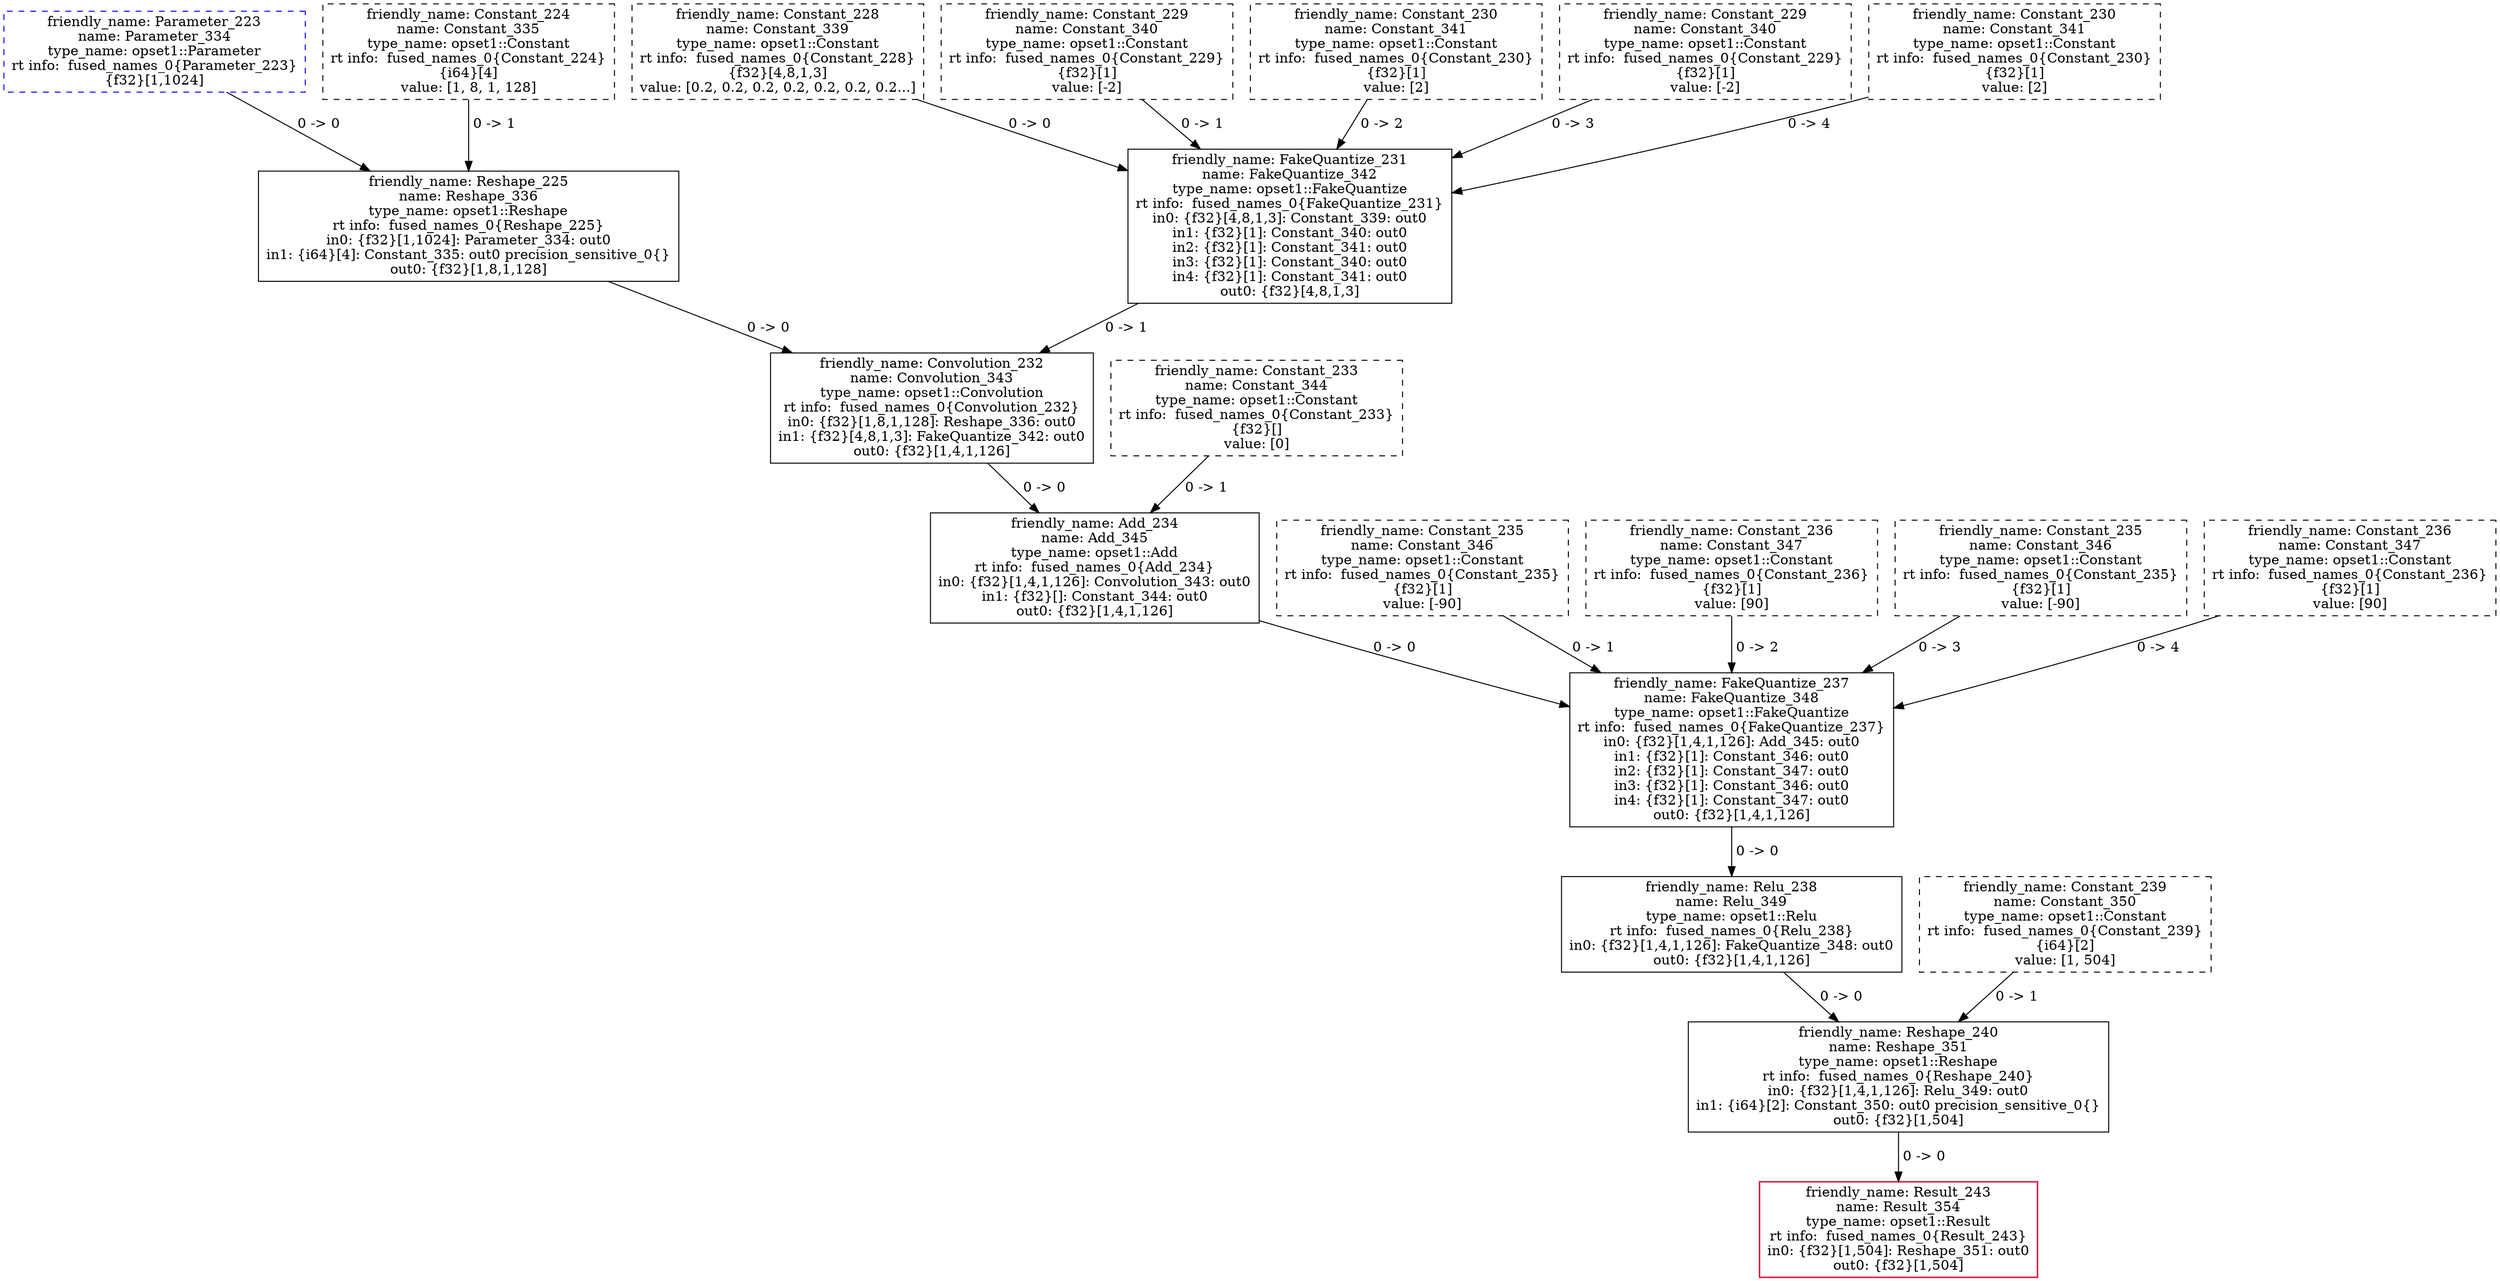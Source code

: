 digraph ngraph
{
    Reshape_351 [shape=box color=black label="friendly_name: Reshape_240\nname: Reshape_351\ntype_name: opset1::Reshape\nrt info:  fused_names_0{Reshape_240}\nin0: {f32}[1,4,1,126]: Relu_349: out0\nin1: {i64}[2]: Constant_350: out0 precision_sensitive_0{}\nout0: {f32}[1,504]"]
    Result_354 [shape=box color=crimson penwidth=1.5 label="friendly_name: Result_243\nname: Result_354\ntype_name: opset1::Result\nrt info:  fused_names_0{Result_243}\nin0: {f32}[1,504]: Reshape_351: out0\nout0: {f32}[1,504]"]
    Reshape_351 -> Result_354[label=" 0 -> 0 "]
    Relu_349 [shape=box color=black label="friendly_name: Relu_238\nname: Relu_349\ntype_name: opset1::Relu\nrt info:  fused_names_0{Relu_238}\nin0: {f32}[1,4,1,126]: FakeQuantize_348: out0\nout0: {f32}[1,4,1,126]"]
    Relu_349 -> Reshape_351[label=" 0 -> 0 "]
    CLONE_0[ shape="box"  style="dashed"  color="black"  label="friendly_name: Constant_239\nname: Constant_350\ntype_name: opset1::Constant\nrt info:  fused_names_0{Constant_239}
{i64}[2]
value: [1, 504]" ]
    CLONE_0 -> Reshape_351[label=" 0 -> 1 "]
    FakeQuantize_348 [shape=box color=black label="friendly_name: FakeQuantize_237\nname: FakeQuantize_348\ntype_name: opset1::FakeQuantize\nrt info:  fused_names_0{FakeQuantize_237}\nin0: {f32}[1,4,1,126]: Add_345: out0\nin1: {f32}[1]: Constant_346: out0\nin2: {f32}[1]: Constant_347: out0\nin3: {f32}[1]: Constant_346: out0\nin4: {f32}[1]: Constant_347: out0\nout0: {f32}[1,4,1,126]"]
    FakeQuantize_348 -> Relu_349[label=" 0 -> 0 "]
    Add_345 [shape=box color=black label="friendly_name: Add_234\nname: Add_345\ntype_name: opset1::Add\nrt info:  fused_names_0{Add_234}\nin0: {f32}[1,4,1,126]: Convolution_343: out0\nin1: {f32}[]: Constant_344: out0\nout0: {f32}[1,4,1,126]"]
    Add_345 -> FakeQuantize_348[label=" 0 -> 0 "]
    CLONE_1[ shape="box"  style="dashed"  color="black"  label="friendly_name: Constant_235\nname: Constant_346\ntype_name: opset1::Constant\nrt info:  fused_names_0{Constant_235}
{f32}[1]
value: [-90]" ]
    CLONE_1 -> FakeQuantize_348[label=" 0 -> 1 "]
    CLONE_2[ shape="box"  style="dashed"  color="black"  label="friendly_name: Constant_236\nname: Constant_347\ntype_name: opset1::Constant\nrt info:  fused_names_0{Constant_236}
{f32}[1]
value: [90]" ]
    CLONE_2 -> FakeQuantize_348[label=" 0 -> 2 "]
    CLONE_3[ shape="box"  style="dashed"  color="black"  label="friendly_name: Constant_235\nname: Constant_346\ntype_name: opset1::Constant\nrt info:  fused_names_0{Constant_235}
{f32}[1]
value: [-90]" ]
    CLONE_3 -> FakeQuantize_348[label=" 0 -> 3 "]
    CLONE_4[ shape="box"  style="dashed"  color="black"  label="friendly_name: Constant_236\nname: Constant_347\ntype_name: opset1::Constant\nrt info:  fused_names_0{Constant_236}
{f32}[1]
value: [90]" ]
    CLONE_4 -> FakeQuantize_348[label=" 0 -> 4 "]
    Convolution_343 [shape=box color=black label="friendly_name: Convolution_232\nname: Convolution_343\ntype_name: opset1::Convolution\nrt info:  fused_names_0{Convolution_232}\nin0: {f32}[1,8,1,128]: Reshape_336: out0\nin1: {f32}[4,8,1,3]: FakeQuantize_342: out0\nout0: {f32}[1,4,1,126]"]
    Convolution_343 -> Add_345[label=" 0 -> 0 "]
    CLONE_5[ shape="box"  style="dashed"  color="black"  label="friendly_name: Constant_233\nname: Constant_344\ntype_name: opset1::Constant\nrt info:  fused_names_0{Constant_233}
{f32}[]
value: [0]" ]
    CLONE_5 -> Add_345[label=" 0 -> 1 "]
    Reshape_336 [shape=box color=black label="friendly_name: Reshape_225\nname: Reshape_336\ntype_name: opset1::Reshape\nrt info:  fused_names_0{Reshape_225}\nin0: {f32}[1,1024]: Parameter_334: out0\nin1: {i64}[4]: Constant_335: out0 precision_sensitive_0{}\nout0: {f32}[1,8,1,128]"]
    Reshape_336 -> Convolution_343[label=" 0 -> 0 "]
    FakeQuantize_342 [shape=box color=black label="friendly_name: FakeQuantize_231\nname: FakeQuantize_342\ntype_name: opset1::FakeQuantize\nrt info:  fused_names_0{FakeQuantize_231}\nin0: {f32}[4,8,1,3]: Constant_339: out0\nin1: {f32}[1]: Constant_340: out0\nin2: {f32}[1]: Constant_341: out0\nin3: {f32}[1]: Constant_340: out0\nin4: {f32}[1]: Constant_341: out0\nout0: {f32}[4,8,1,3]"]
    FakeQuantize_342 -> Convolution_343[label=" 0 -> 1 "]
    CLONE_6[ shape="box"  style="dashed"  color="black"  label="friendly_name: Constant_228\nname: Constant_339\ntype_name: opset1::Constant\nrt info:  fused_names_0{Constant_228}
{f32}[4,8,1,3]
value: [0.2, 0.2, 0.2, 0.2, 0.2, 0.2, 0.2...]" ]
    CLONE_6 -> FakeQuantize_342[label=" 0 -> 0 "]
    CLONE_7[ shape="box"  style="dashed"  color="black"  label="friendly_name: Constant_229\nname: Constant_340\ntype_name: opset1::Constant\nrt info:  fused_names_0{Constant_229}
{f32}[1]
value: [-2]" ]
    CLONE_7 -> FakeQuantize_342[label=" 0 -> 1 "]
    CLONE_8[ shape="box"  style="dashed"  color="black"  label="friendly_name: Constant_230\nname: Constant_341\ntype_name: opset1::Constant\nrt info:  fused_names_0{Constant_230}
{f32}[1]
value: [2]" ]
    CLONE_8 -> FakeQuantize_342[label=" 0 -> 2 "]
    CLONE_9[ shape="box"  style="dashed"  color="black"  label="friendly_name: Constant_229\nname: Constant_340\ntype_name: opset1::Constant\nrt info:  fused_names_0{Constant_229}
{f32}[1]
value: [-2]" ]
    CLONE_9 -> FakeQuantize_342[label=" 0 -> 3 "]
    CLONE_10[ shape="box"  style="dashed"  color="black"  label="friendly_name: Constant_230\nname: Constant_341\ntype_name: opset1::Constant\nrt info:  fused_names_0{Constant_230}
{f32}[1]
value: [2]" ]
    CLONE_10 -> FakeQuantize_342[label=" 0 -> 4 "]
    CLONE_11[ shape="box"  style="dashed"  color="blue"  label="friendly_name: Parameter_223\nname: Parameter_334\ntype_name: opset1::Parameter\nrt info:  fused_names_0{Parameter_223}
{f32}[1,1024]" ]
    CLONE_11 -> Reshape_336[label=" 0 -> 0 "]
    CLONE_12[ shape="box"  style="dashed"  color="black"  label="friendly_name: Constant_224\nname: Constant_335\ntype_name: opset1::Constant\nrt info:  fused_names_0{Constant_224}
{i64}[4]
value: [1, 8, 1, 128]" ]
    CLONE_12 -> Reshape_336[label=" 0 -> 1 "]
}
